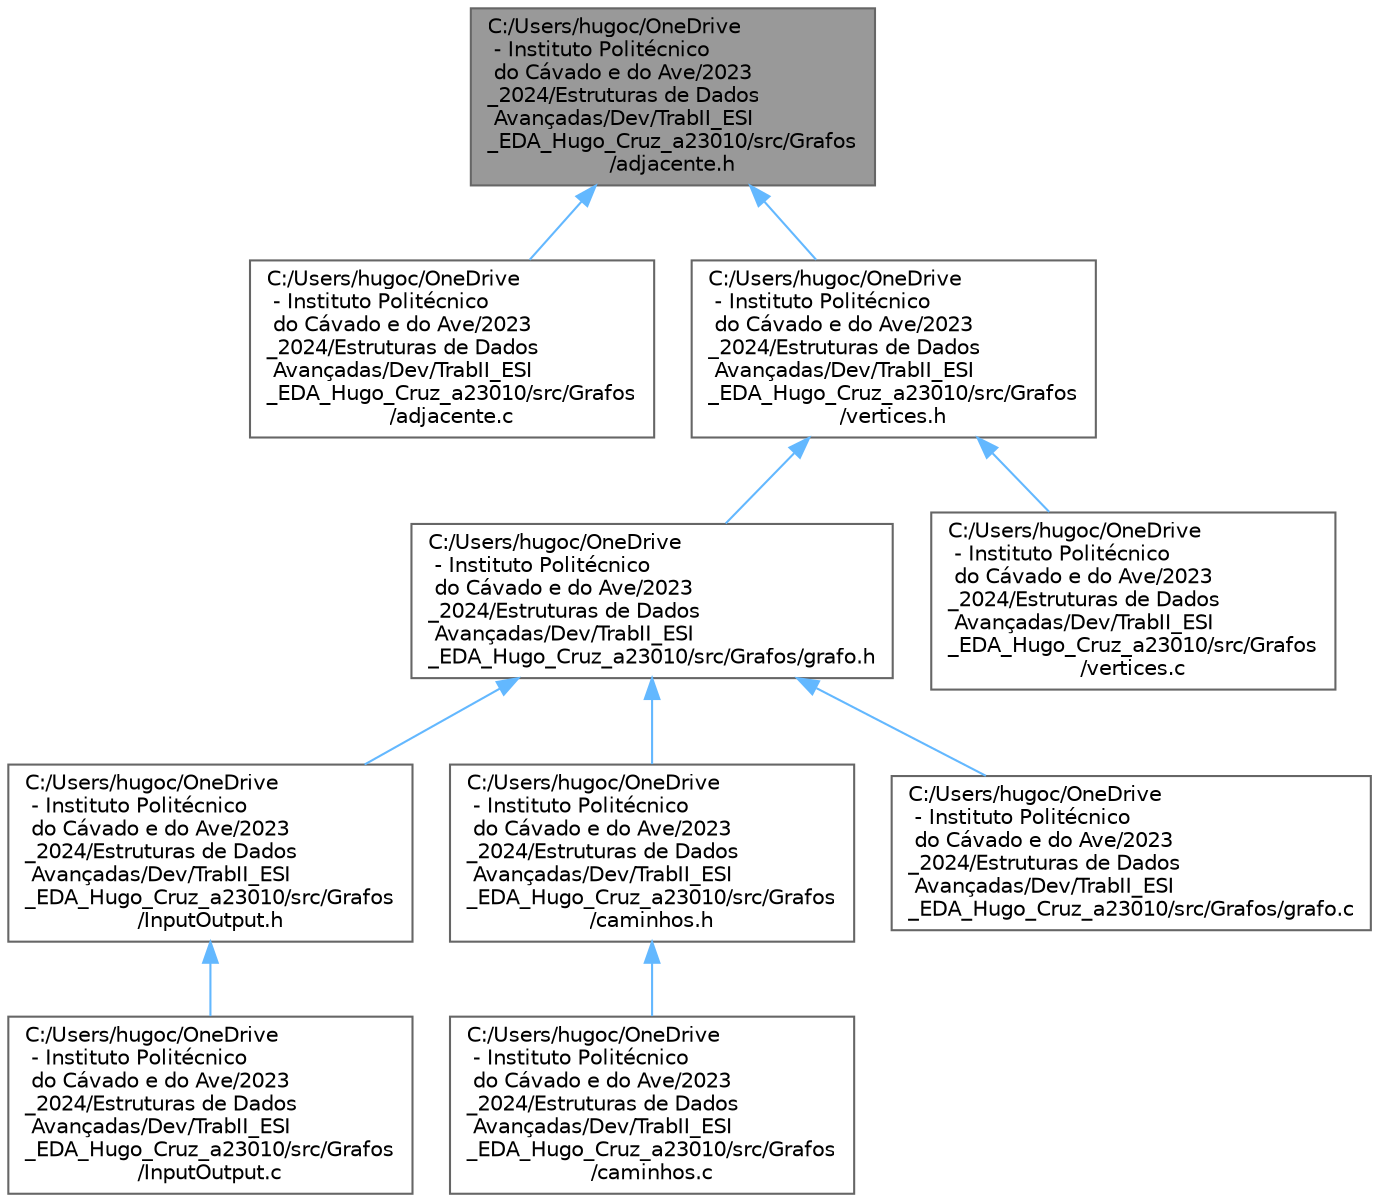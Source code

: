 digraph "C:/Users/hugoc/OneDrive - Instituto Politécnico do Cávado e do Ave/2023_2024/Estruturas de Dados Avançadas/Dev/TrabII_ESI_EDA_Hugo_Cruz_a23010/src/Grafos/adjacente.h"
{
 // LATEX_PDF_SIZE
  bgcolor="transparent";
  edge [fontname=Helvetica,fontsize=10,labelfontname=Helvetica,labelfontsize=10];
  node [fontname=Helvetica,fontsize=10,shape=box,height=0.2,width=0.4];
  Node1 [id="Node000001",label="C:/Users/hugoc/OneDrive\l - Instituto Politécnico\l do Cávado e do Ave/2023\l_2024/Estruturas de Dados\l Avançadas/Dev/TrabII_ESI\l_EDA_Hugo_Cruz_a23010/src/Grafos\l/adjacente.h",height=0.2,width=0.4,color="gray40", fillcolor="grey60", style="filled", fontcolor="black",tooltip="Este ficheiro contém as definições das estruturas de dados para as adjacências num grafo."];
  Node1 -> Node2 [id="edge1_Node000001_Node000002",dir="back",color="steelblue1",style="solid",tooltip=" "];
  Node2 [id="Node000002",label="C:/Users/hugoc/OneDrive\l - Instituto Politécnico\l do Cávado e do Ave/2023\l_2024/Estruturas de Dados\l Avançadas/Dev/TrabII_ESI\l_EDA_Hugo_Cruz_a23010/src/Grafos\l/adjacente.c",height=0.2,width=0.4,color="grey40", fillcolor="white", style="filled",URL="$adjacente_8c.html",tooltip="Implementação de funções para manipular listas de adjacências."];
  Node1 -> Node3 [id="edge2_Node000001_Node000003",dir="back",color="steelblue1",style="solid",tooltip=" "];
  Node3 [id="Node000003",label="C:/Users/hugoc/OneDrive\l - Instituto Politécnico\l do Cávado e do Ave/2023\l_2024/Estruturas de Dados\l Avançadas/Dev/TrabII_ESI\l_EDA_Hugo_Cruz_a23010/src/Grafos\l/vertices.h",height=0.2,width=0.4,color="grey40", fillcolor="white", style="filled",URL="$Grafos_2vertices_8h.html",tooltip="Este ficheiro contém as definições das estruturas de dados para os vértices num grafo."];
  Node3 -> Node4 [id="edge3_Node000003_Node000004",dir="back",color="steelblue1",style="solid",tooltip=" "];
  Node4 [id="Node000004",label="C:/Users/hugoc/OneDrive\l - Instituto Politécnico\l do Cávado e do Ave/2023\l_2024/Estruturas de Dados\l Avançadas/Dev/TrabII_ESI\l_EDA_Hugo_Cruz_a23010/src/Grafos/grafo.h",height=0.2,width=0.4,color="grey40", fillcolor="white", style="filled",URL="$Grafos_2grafo_8h.html",tooltip="Ficheiro de cabeçalho para a estrutura de dados Grafo e funcionalidades."];
  Node4 -> Node5 [id="edge4_Node000004_Node000005",dir="back",color="steelblue1",style="solid",tooltip=" "];
  Node5 [id="Node000005",label="C:/Users/hugoc/OneDrive\l - Instituto Politécnico\l do Cávado e do Ave/2023\l_2024/Estruturas de Dados\l Avançadas/Dev/TrabII_ESI\l_EDA_Hugo_Cruz_a23010/src/Grafos\l/InputOutput.h",height=0.2,width=0.4,color="grey40", fillcolor="white", style="filled",URL="$Grafos_2InputOutput_8h.html",tooltip="Este ficheiro de cabeçalho define as funções para carregar e mostrar dados a partir de ficheiros."];
  Node5 -> Node6 [id="edge5_Node000005_Node000006",dir="back",color="steelblue1",style="solid",tooltip=" "];
  Node6 [id="Node000006",label="C:/Users/hugoc/OneDrive\l - Instituto Politécnico\l do Cávado e do Ave/2023\l_2024/Estruturas de Dados\l Avançadas/Dev/TrabII_ESI\l_EDA_Hugo_Cruz_a23010/src/Grafos\l/InputOutput.c",height=0.2,width=0.4,color="grey40", fillcolor="white", style="filled",URL="$InputOutput_8c.html",tooltip="Este ficheiro contém funções para carregar e mostrar dados. As funções de carregamento podem ler dado..."];
  Node4 -> Node7 [id="edge6_Node000004_Node000007",dir="back",color="steelblue1",style="solid",tooltip=" "];
  Node7 [id="Node000007",label="C:/Users/hugoc/OneDrive\l - Instituto Politécnico\l do Cávado e do Ave/2023\l_2024/Estruturas de Dados\l Avançadas/Dev/TrabII_ESI\l_EDA_Hugo_Cruz_a23010/src/Grafos\l/caminhos.h",height=0.2,width=0.4,color="grey40", fillcolor="white", style="filled",URL="$Grafos_2caminhos_8h.html",tooltip="Este arquivo de cabeçalho define as estruturas de dados e as funções para manipular caminhos num graf..."];
  Node7 -> Node8 [id="edge7_Node000007_Node000008",dir="back",color="steelblue1",style="solid",tooltip=" "];
  Node8 [id="Node000008",label="C:/Users/hugoc/OneDrive\l - Instituto Politécnico\l do Cávado e do Ave/2023\l_2024/Estruturas de Dados\l Avançadas/Dev/TrabII_ESI\l_EDA_Hugo_Cruz_a23010/src/Grafos\l/caminhos.c",height=0.2,width=0.4,color="grey40", fillcolor="white", style="filled",URL="$caminhos_8c.html",tooltip="Este ficheiro contém funções para manipular caminhos num grafo."];
  Node4 -> Node9 [id="edge8_Node000004_Node000009",dir="back",color="steelblue1",style="solid",tooltip=" "];
  Node9 [id="Node000009",label="C:/Users/hugoc/OneDrive\l - Instituto Politécnico\l do Cávado e do Ave/2023\l_2024/Estruturas de Dados\l Avançadas/Dev/TrabII_ESI\l_EDA_Hugo_Cruz_a23010/src/Grafos/grafo.c",height=0.2,width=0.4,color="grey40", fillcolor="white", style="filled",URL="$grafo_8c.html",tooltip="Ficheiro de implementação das funções que manipulam a estrutura de dados Grafo."];
  Node3 -> Node10 [id="edge9_Node000003_Node000010",dir="back",color="steelblue1",style="solid",tooltip=" "];
  Node10 [id="Node000010",label="C:/Users/hugoc/OneDrive\l - Instituto Politécnico\l do Cávado e do Ave/2023\l_2024/Estruturas de Dados\l Avançadas/Dev/TrabII_ESI\l_EDA_Hugo_Cruz_a23010/src/Grafos\l/vertices.c",height=0.2,width=0.4,color="grey40", fillcolor="white", style="filled",URL="$vertices_8c.html",tooltip="Implementação de funções para manipular vértices."];
}
